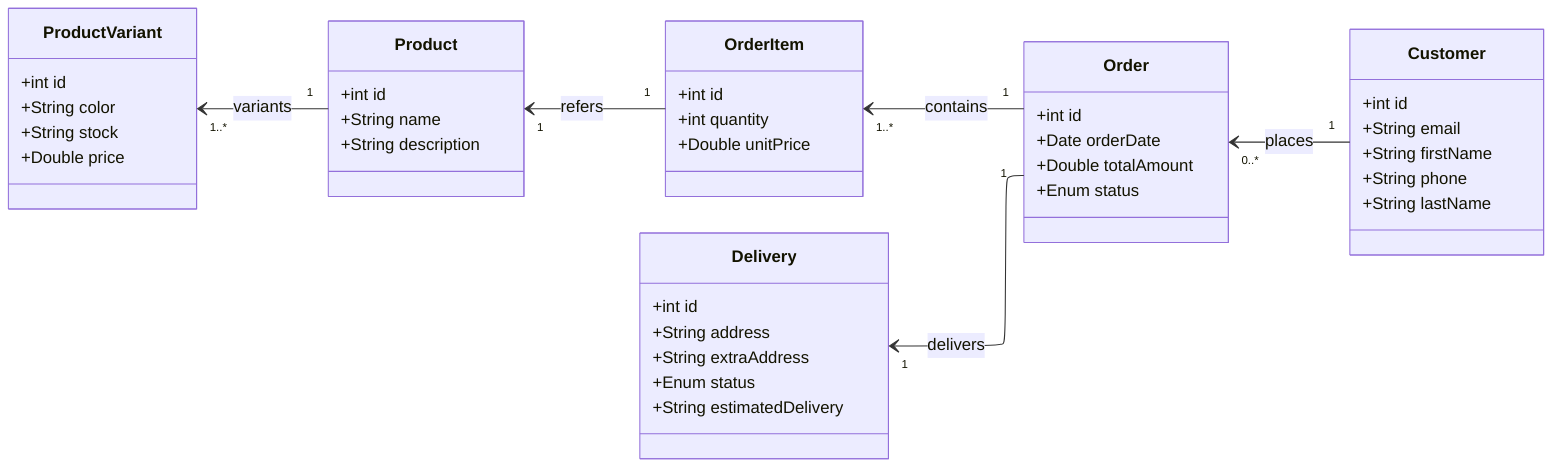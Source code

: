 ---
config:
  layout: elk
---
classDiagram
direction RL

    class Customer {
        +int id
        +String email
        +String firstName
        +String phone
        +String lastName
    }
    
    class ProductVariant {
        +int id
        +String color
        +String stock
        +Double price
    }

    class Product {
        +int id
        +String name
        +String description
    }

    class Order {
        +int id
        +Date orderDate
        +Double totalAmount
        +Enum status
    }

    class OrderItem {
        +int id
        +int quantity
        +Double unitPrice
    }

    class Delivery {
        +int id
        +String address
        +String extraAddress
        +Enum status
        +String estimatedDelivery
    }

    Customer "1" --> "0..*" Order : places
    Order "1" --> "1..*" OrderItem : contains
    OrderItem "1" --> "1" Product : refers
    Order "1" --> "1" Delivery : delivers
    Product "1" --> "1..*" ProductVariant: variants